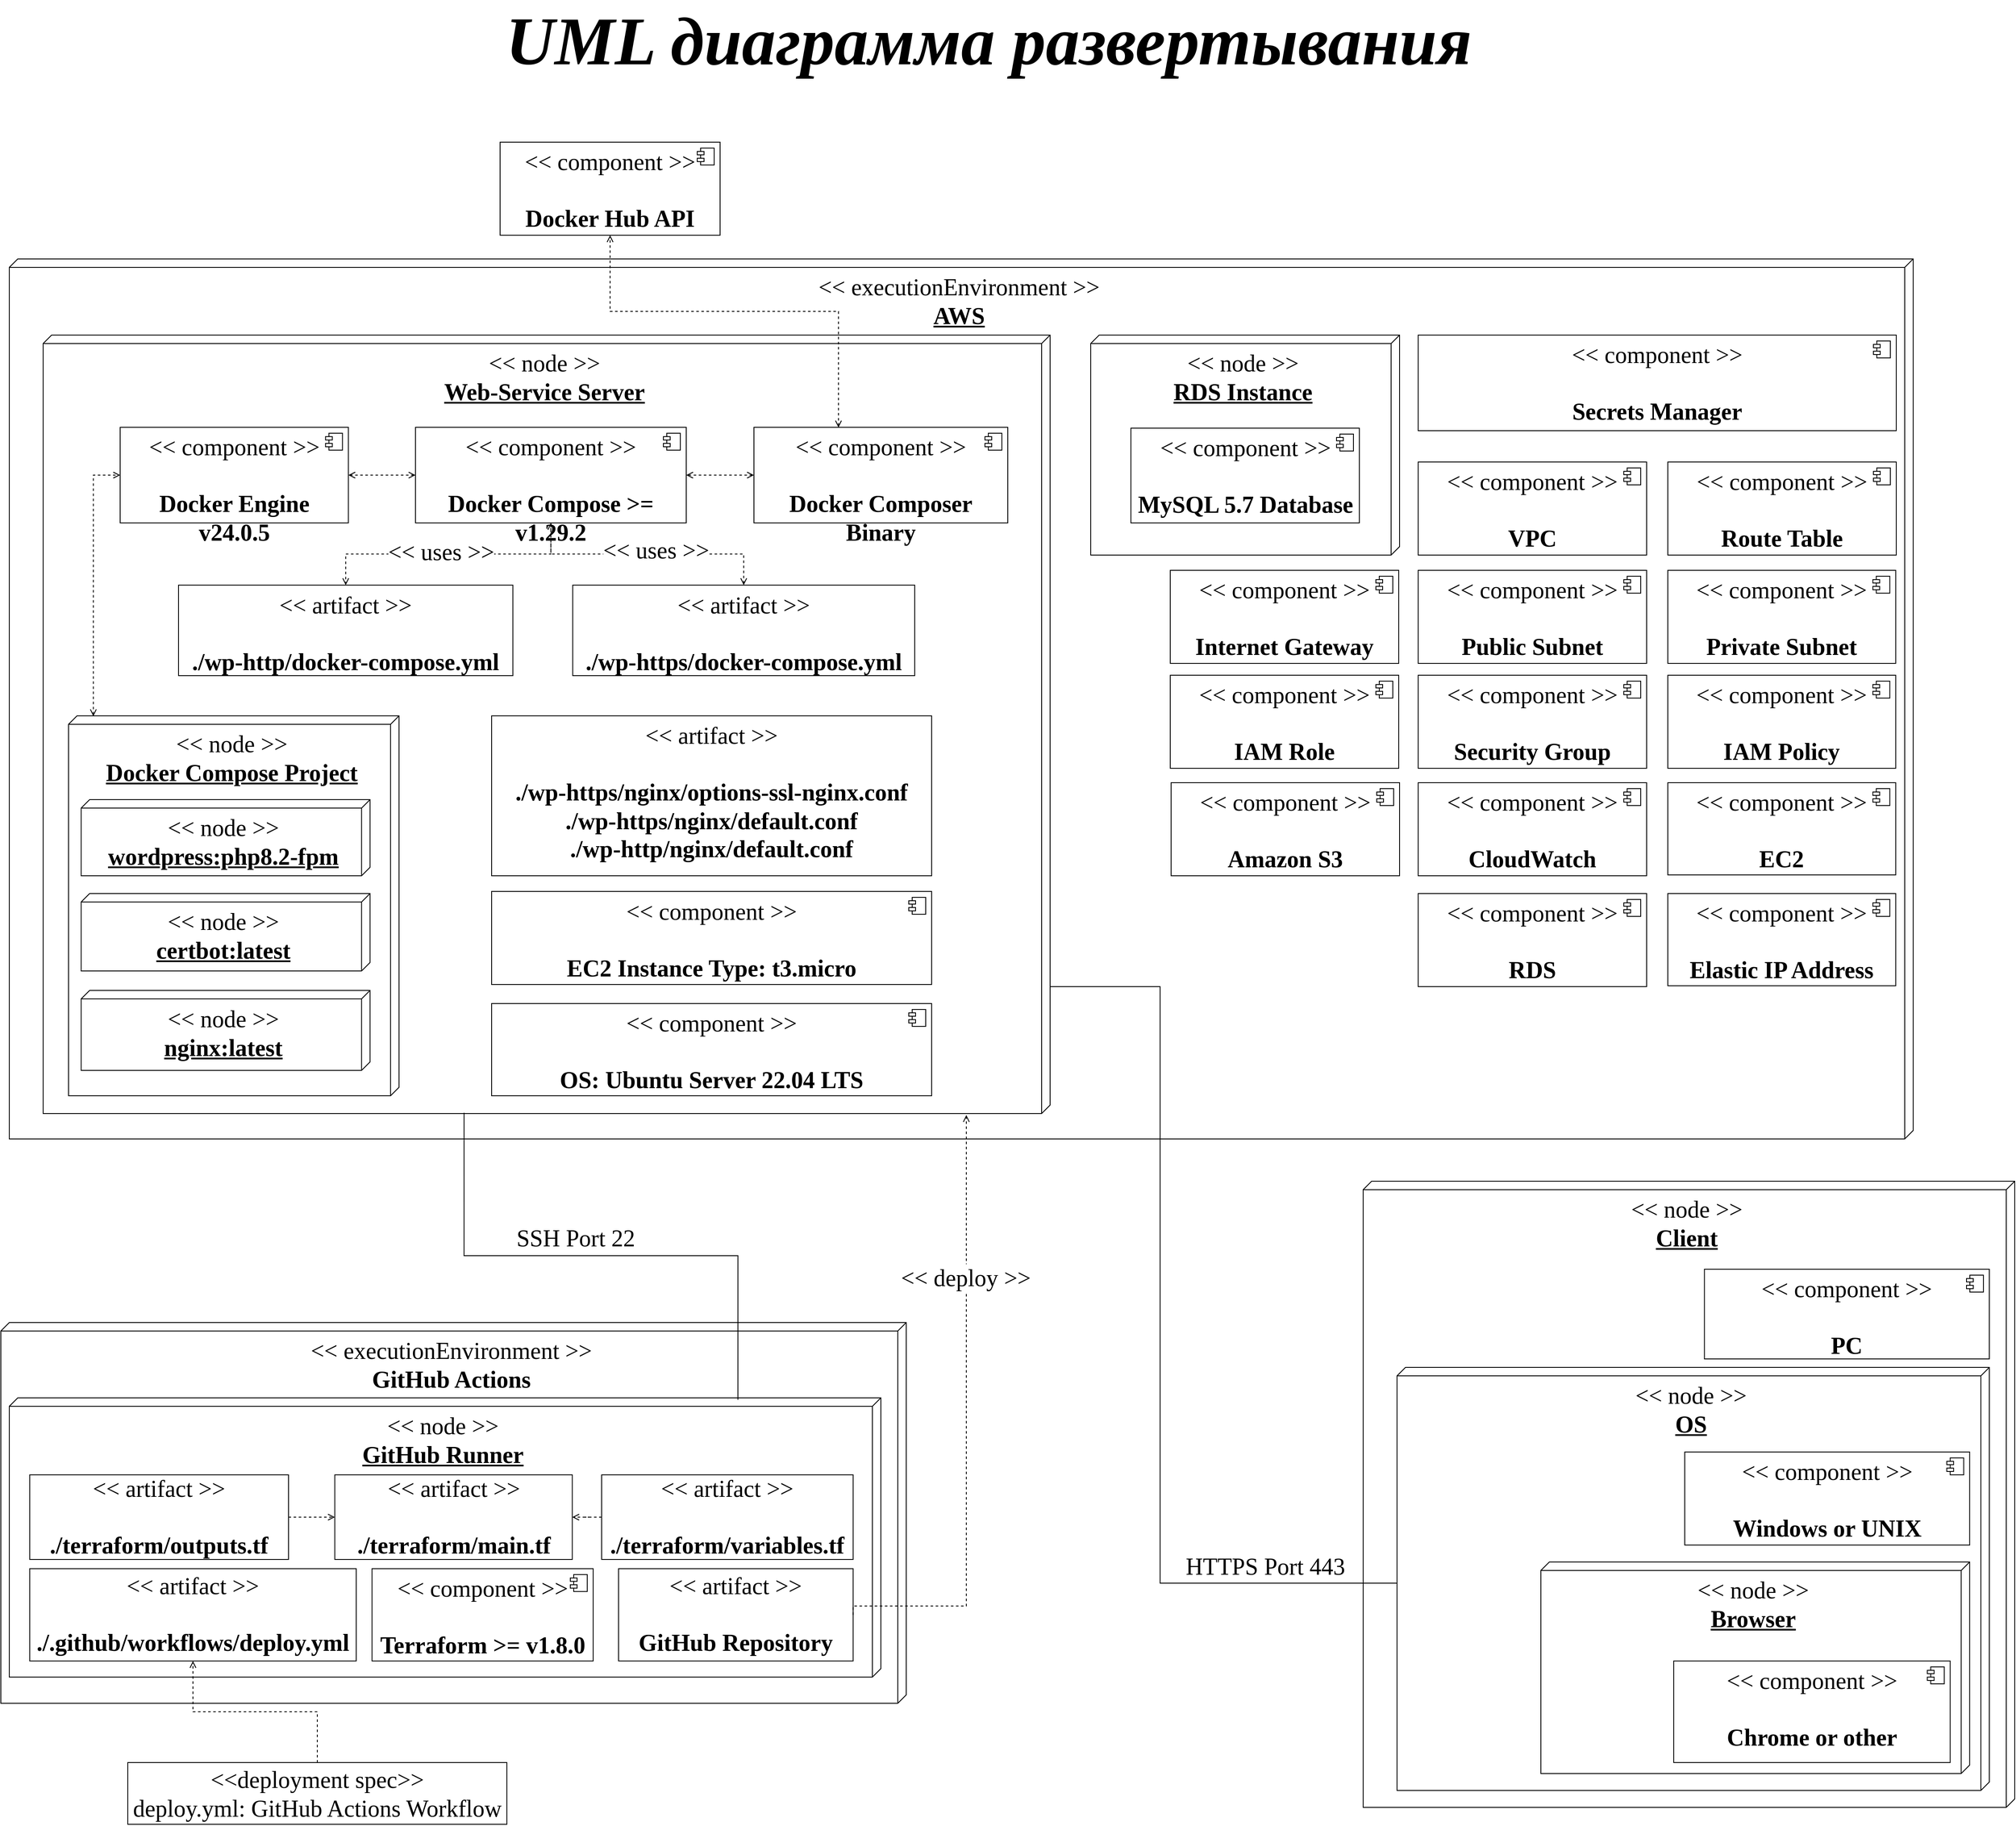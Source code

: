 <mxfile version="24.4.0" type="device">
  <diagram name="Страница — 1" id="VIXsuSBS1pq1h5ZDgpOF">
    <mxGraphModel dx="2954" dy="1204" grid="1" gridSize="10" guides="1" tooltips="1" connect="1" arrows="1" fold="1" page="1" pageScale="1" pageWidth="3300" pageHeight="2339" math="0" shadow="0">
      <root>
        <mxCell id="0" />
        <mxCell id="1" parent="0" />
        <mxCell id="cu2WuebdA3qUPu9hs7ft-30" value="&amp;lt;&amp;lt; executionEnvironment &amp;gt;&amp;gt;&lt;div style=&quot;font-size: 28px;&quot;&gt;&lt;b style=&quot;font-size: 28px;&quot;&gt;GitHub Actions&lt;/b&gt;&lt;/div&gt;" style="verticalAlign=top;align=center;shape=cube;size=10;direction=south;fontStyle=0;html=1;boundedLbl=1;spacingLeft=5;whiteSpace=wrap;fontFamily=GOST type B;fontSize=28;" parent="1" vertex="1">
          <mxGeometry x="483" y="1645" width="1070" height="450" as="geometry" />
        </mxCell>
        <mxCell id="cu2WuebdA3qUPu9hs7ft-31" value="&amp;lt;&amp;lt; node &amp;gt;&amp;gt;&lt;div style=&quot;font-size: 28px;&quot;&gt;&lt;b style=&quot;font-size: 28px;&quot;&gt;&lt;u style=&quot;font-size: 28px;&quot;&gt;GitHub Runner&lt;/u&gt;&lt;/b&gt;&lt;/div&gt;" style="verticalAlign=top;align=center;shape=cube;size=10;direction=south;html=1;boundedLbl=1;spacingLeft=5;whiteSpace=wrap;fontFamily=GOST type B;fontSize=28;" parent="cu2WuebdA3qUPu9hs7ft-30" vertex="1">
          <mxGeometry width="1030" height="330" relative="1" as="geometry">
            <mxPoint x="10" y="89" as="offset" />
          </mxGeometry>
        </mxCell>
        <mxCell id="cu2WuebdA3qUPu9hs7ft-32" value="&amp;lt;&amp;lt; artifact &amp;gt;&amp;gt;&lt;br style=&quot;font-size: 28px;&quot;&gt;&lt;br style=&quot;font-size: 28px;&quot;&gt;&lt;b style=&quot;font-size: 28px;&quot;&gt;./terraform/main.tf&lt;/b&gt;" style="html=1;align=center;verticalAlign=middle;dashed=0;whiteSpace=wrap;fontFamily=GOST type B;fontSize=28;" parent="cu2WuebdA3qUPu9hs7ft-30" vertex="1">
          <mxGeometry x="394.69" y="180" width="280.62" height="100" as="geometry" />
        </mxCell>
        <mxCell id="cu2WuebdA3qUPu9hs7ft-35" value="&amp;lt;&amp;lt; artifact &amp;gt;&amp;gt;&lt;br style=&quot;font-size: 28px;&quot;&gt;&lt;br style=&quot;font-size: 28px;&quot;&gt;&lt;b style=&quot;font-size: 28px;&quot;&gt;./terraform/outputs.tf&lt;/b&gt;" style="html=1;align=center;verticalAlign=middle;dashed=0;whiteSpace=wrap;fontFamily=GOST type B;fontSize=28;" parent="cu2WuebdA3qUPu9hs7ft-30" vertex="1">
          <mxGeometry x="34.15" y="180" width="305.85" height="100" as="geometry" />
        </mxCell>
        <mxCell id="cu2WuebdA3qUPu9hs7ft-36" value="&amp;lt;&amp;lt; artifact &amp;gt;&amp;gt;&lt;br style=&quot;font-size: 28px;&quot;&gt;&lt;br style=&quot;font-size: 28px;&quot;&gt;&lt;b style=&quot;font-size: 28px;&quot;&gt;./terraform/variables.tf&lt;/b&gt;" style="html=1;align=center;verticalAlign=middle;dashed=0;whiteSpace=wrap;fontFamily=GOST type B;fontSize=28;" parent="cu2WuebdA3qUPu9hs7ft-30" vertex="1">
          <mxGeometry x="710" y="180" width="297.23" height="100" as="geometry" />
        </mxCell>
        <mxCell id="cu2WuebdA3qUPu9hs7ft-37" value="&amp;lt;&amp;lt; artifact &amp;gt;&amp;gt;&lt;br style=&quot;font-size: 28px;&quot;&gt;&lt;br style=&quot;font-size: 28px;&quot;&gt;&lt;b style=&quot;font-size: 28px;&quot;&gt;./.github/workflows/deploy.yml&lt;/b&gt;" style="html=1;align=center;verticalAlign=middle;dashed=0;whiteSpace=wrap;fontFamily=GOST type B;fontSize=28;" parent="cu2WuebdA3qUPu9hs7ft-30" vertex="1">
          <mxGeometry x="34.15" y="290.9" width="385.85" height="109.1" as="geometry" />
        </mxCell>
        <mxCell id="cu2WuebdA3qUPu9hs7ft-38" style="edgeStyle=orthogonalEdgeStyle;rounded=0;orthogonalLoop=1;jettySize=auto;html=1;exitX=0;exitY=0.5;exitDx=0;exitDy=0;endArrow=open;endFill=0;dashed=1;fontFamily=GOST type B;fontSize=28;" parent="cu2WuebdA3qUPu9hs7ft-30" source="cu2WuebdA3qUPu9hs7ft-36" target="cu2WuebdA3qUPu9hs7ft-32" edge="1">
          <mxGeometry relative="1" as="geometry">
            <mxPoint x="497.907" y="461.286" as="sourcePoint" />
            <mxPoint x="497.907" y="323.247" as="targetPoint" />
          </mxGeometry>
        </mxCell>
        <mxCell id="cu2WuebdA3qUPu9hs7ft-39" style="edgeStyle=orthogonalEdgeStyle;rounded=0;orthogonalLoop=1;jettySize=auto;html=1;exitX=1;exitY=0.5;exitDx=0;exitDy=0;endArrow=open;endFill=0;dashed=1;entryX=0;entryY=0.5;entryDx=0;entryDy=0;fontFamily=GOST type B;fontSize=28;" parent="cu2WuebdA3qUPu9hs7ft-30" source="cu2WuebdA3qUPu9hs7ft-35" target="cu2WuebdA3qUPu9hs7ft-32" edge="1">
          <mxGeometry relative="1" as="geometry">
            <mxPoint x="726.173" y="214.349" as="sourcePoint" />
            <mxPoint x="676.24" y="214.349" as="targetPoint" />
          </mxGeometry>
        </mxCell>
        <mxCell id="cu2WuebdA3qUPu9hs7ft-50" value="&amp;lt;&amp;lt; artifact &amp;gt;&amp;gt;&lt;br style=&quot;font-size: 28px;&quot;&gt;&lt;br style=&quot;font-size: 28px;&quot;&gt;&lt;b style=&quot;font-size: 28px;&quot;&gt;GitHub Repository&lt;/b&gt;" style="html=1;align=center;verticalAlign=middle;dashed=0;whiteSpace=wrap;fontFamily=GOST type B;fontSize=28;" parent="cu2WuebdA3qUPu9hs7ft-30" vertex="1">
          <mxGeometry x="730" y="290.9" width="277.22" height="109.1" as="geometry" />
        </mxCell>
        <mxCell id="cu2WuebdA3qUPu9hs7ft-108" value="&amp;lt;&amp;lt; component &amp;gt;&amp;gt;&lt;div&gt;&lt;br&gt;&lt;div style=&quot;font-size: 28px;&quot;&gt;&lt;b style=&quot;font-size: 28px;&quot;&gt;Terraform &amp;gt;= v1.8.0&lt;/b&gt;&lt;/div&gt;&lt;/div&gt;" style="html=1;dropTarget=0;whiteSpace=wrap;fontFamily=GOST type B;fontSize=28;verticalAlign=top;" parent="cu2WuebdA3qUPu9hs7ft-30" vertex="1">
          <mxGeometry x="438.68" y="290.9" width="261.32" height="109.1" as="geometry" />
        </mxCell>
        <mxCell id="cu2WuebdA3qUPu9hs7ft-109" value="" style="shape=module;jettyWidth=8;jettyHeight=4;fontFamily=GOST type B;fontSize=28;verticalAlign=top;" parent="cu2WuebdA3qUPu9hs7ft-108" vertex="1">
          <mxGeometry x="1" width="20" height="20" relative="1" as="geometry">
            <mxPoint x="-27" y="7" as="offset" />
          </mxGeometry>
        </mxCell>
        <mxCell id="cu2WuebdA3qUPu9hs7ft-34" value="&amp;lt;&amp;lt;deployment spec&amp;gt;&amp;gt;&lt;br style=&quot;font-size: 28px;&quot;&gt;deploy.yml: GitHub Actions Workflow" style="html=1;align=center;verticalAlign=middle;dashed=0;whiteSpace=wrap;fontFamily=GOST type B;fontSize=28;" parent="1" vertex="1">
          <mxGeometry x="633" y="2165" width="448" height="73" as="geometry" />
        </mxCell>
        <mxCell id="cu2WuebdA3qUPu9hs7ft-33" style="edgeStyle=orthogonalEdgeStyle;rounded=0;orthogonalLoop=1;jettySize=auto;html=1;exitX=0.5;exitY=0;exitDx=0;exitDy=0;endArrow=open;endFill=0;dashed=1;fontSize=28;fontFamily=GOST type B;" parent="1" source="cu2WuebdA3qUPu9hs7ft-34" target="cu2WuebdA3qUPu9hs7ft-37" edge="1">
          <mxGeometry relative="1" as="geometry" />
        </mxCell>
        <mxCell id="cu2WuebdA3qUPu9hs7ft-111" value="&lt;font style=&quot;font-size: 28px;&quot;&gt;SSH Port 22&lt;/font&gt;" style="edgeLabel;html=1;align=center;verticalAlign=middle;resizable=0;points=[];fontSize=28;fontFamily=GOST type B;" parent="1" vertex="1" connectable="0">
          <mxGeometry x="1158.851" y="1540.0" as="geometry">
            <mxPoint x="3" y="5" as="offset" />
          </mxGeometry>
        </mxCell>
        <mxCell id="cu2WuebdA3qUPu9hs7ft-135" value="&amp;lt;&amp;lt; node &amp;gt;&amp;gt;&lt;div style=&quot;font-size: 28px;&quot;&gt;&lt;b style=&quot;font-size: 28px;&quot;&gt;&lt;u style=&quot;font-size: 28px;&quot;&gt;Client&lt;/u&gt;&lt;/b&gt;&lt;/div&gt;" style="verticalAlign=top;align=center;shape=cube;size=10;direction=south;html=1;boundedLbl=1;spacingLeft=5;whiteSpace=wrap;fontFamily=GOST type B;fontSize=28;" parent="1" vertex="1">
          <mxGeometry x="2093" y="1478" width="770" height="740" as="geometry" />
        </mxCell>
        <mxCell id="cu2WuebdA3qUPu9hs7ft-136" value="&amp;lt;&amp;lt; component &amp;gt;&amp;gt;&lt;div style=&quot;font-size: 28px;&quot;&gt;&lt;b style=&quot;font-size: 28px;&quot;&gt;&lt;br&gt;PC&lt;/b&gt;&lt;/div&gt;" style="html=1;dropTarget=0;whiteSpace=wrap;fontFamily=GOST type B;fontSize=28;verticalAlign=top;" parent="1" vertex="1">
          <mxGeometry x="2496.28" y="1582" width="336.72" height="106" as="geometry" />
        </mxCell>
        <mxCell id="cu2WuebdA3qUPu9hs7ft-137" value="" style="shape=module;jettyWidth=8;jettyHeight=4;fontFamily=GOST type B;fontSize=28;verticalAlign=top;" parent="cu2WuebdA3qUPu9hs7ft-136" vertex="1">
          <mxGeometry x="1" width="20" height="20" relative="1" as="geometry">
            <mxPoint x="-27" y="7" as="offset" />
          </mxGeometry>
        </mxCell>
        <mxCell id="cu2WuebdA3qUPu9hs7ft-138" value="&amp;lt;&amp;lt; node &amp;gt;&amp;gt;&lt;div style=&quot;font-size: 28px;&quot;&gt;&lt;b style=&quot;font-size: 28px;&quot;&gt;&lt;u style=&quot;font-size: 28px;&quot;&gt;OS&lt;/u&gt;&lt;/b&gt;&lt;/div&gt;" style="verticalAlign=top;align=center;shape=cube;size=10;direction=south;html=1;boundedLbl=1;spacingLeft=5;whiteSpace=wrap;fontFamily=GOST type B;fontSize=28;" parent="1" vertex="1">
          <mxGeometry x="2133" y="1698" width="700" height="500" as="geometry" />
        </mxCell>
        <mxCell id="cu2WuebdA3qUPu9hs7ft-139" value="&amp;lt;&amp;lt; component &amp;gt;&amp;gt;&lt;div&gt;&lt;br&gt;&lt;div style=&quot;font-size: 28px;&quot;&gt;&lt;b style=&quot;font-size: 28px;&quot;&gt;Windows or UNIX&lt;/b&gt;&lt;/div&gt;&lt;/div&gt;" style="html=1;dropTarget=0;whiteSpace=wrap;fontFamily=GOST type B;fontSize=28;verticalAlign=top;" parent="1" vertex="1">
          <mxGeometry x="2473" y="1798" width="336.72" height="110" as="geometry" />
        </mxCell>
        <mxCell id="cu2WuebdA3qUPu9hs7ft-140" value="" style="shape=module;jettyWidth=8;jettyHeight=4;fontFamily=GOST type B;fontSize=28;verticalAlign=top;" parent="cu2WuebdA3qUPu9hs7ft-139" vertex="1">
          <mxGeometry x="1" width="20" height="20" relative="1" as="geometry">
            <mxPoint x="-27" y="7" as="offset" />
          </mxGeometry>
        </mxCell>
        <mxCell id="cu2WuebdA3qUPu9hs7ft-141" value="&amp;lt;&amp;lt; node &amp;gt;&amp;gt;&lt;div style=&quot;font-size: 28px;&quot;&gt;&lt;b style=&quot;font-size: 28px;&quot;&gt;&lt;u style=&quot;font-size: 28px;&quot;&gt;Browser&lt;/u&gt;&lt;/b&gt;&lt;/div&gt;" style="verticalAlign=top;align=center;shape=cube;size=10;direction=south;html=1;boundedLbl=1;spacingLeft=5;whiteSpace=wrap;fontFamily=GOST type B;fontSize=28;" parent="1" vertex="1">
          <mxGeometry x="2303" y="1928" width="506.72" height="250" as="geometry" />
        </mxCell>
        <mxCell id="cu2WuebdA3qUPu9hs7ft-142" value="&amp;lt;&amp;lt; component &amp;gt;&amp;gt;&lt;div style=&quot;font-size: 28px;&quot;&gt;&lt;br&gt;&lt;/div&gt;&lt;div style=&quot;font-size: 28px;&quot;&gt;&lt;b&gt;Chrome or other&lt;/b&gt;&lt;/div&gt;" style="html=1;dropTarget=0;whiteSpace=wrap;fontFamily=GOST type B;fontSize=28;verticalAlign=top;" parent="1" vertex="1">
          <mxGeometry x="2460" y="2045" width="326.72" height="120" as="geometry" />
        </mxCell>
        <mxCell id="cu2WuebdA3qUPu9hs7ft-143" value="" style="shape=module;jettyWidth=8;jettyHeight=4;fontFamily=GOST type B;fontSize=28;verticalAlign=top;" parent="cu2WuebdA3qUPu9hs7ft-142" vertex="1">
          <mxGeometry x="1" width="20" height="20" relative="1" as="geometry">
            <mxPoint x="-27" y="7" as="offset" />
          </mxGeometry>
        </mxCell>
        <mxCell id="cu2WuebdA3qUPu9hs7ft-145" value="&lt;font style=&quot;font-size: 28px;&quot;&gt;HTTPS Port 443&lt;/font&gt;" style="edgeLabel;html=1;align=center;verticalAlign=middle;resizable=0;points=[];fontSize=28;fontFamily=GOST type B;" parent="1" vertex="1" connectable="0">
          <mxGeometry x="1993.001" y="1937.0" as="geometry">
            <mxPoint x="-16" y="-4" as="offset" />
          </mxGeometry>
        </mxCell>
        <mxCell id="cu2WuebdA3qUPu9hs7ft-184" value="&lt;font style=&quot;font-size: 80px;&quot;&gt;&lt;i style=&quot;font-size: 80px;&quot;&gt;&lt;b style=&quot;font-size: 80px;&quot;&gt;UML диаграмма развертывания&lt;/b&gt;&lt;/i&gt;&lt;/font&gt;" style="edgeLabel;html=1;align=center;verticalAlign=middle;resizable=0;points=[];fontSize=80;fontFamily=GOST type B;" parent="1" vertex="1" connectable="0">
          <mxGeometry x="1650.001" y="130.0" as="geometry" />
        </mxCell>
        <mxCell id="bVE5dfZladMgN1b7Eggr-86" value="&amp;lt;&amp;lt; executionEnvironment &amp;gt;&amp;gt;&lt;div style=&quot;font-size: 28px;&quot;&gt;&lt;b style=&quot;font-size: 28px;&quot;&gt;&lt;u style=&quot;font-size: 28px;&quot;&gt;AWS&lt;/u&gt;&lt;/b&gt;&lt;/div&gt;" style="verticalAlign=top;align=center;shape=cube;size=10;direction=south;html=1;boundedLbl=1;spacingLeft=5;whiteSpace=wrap;fontFamily=GOST type B;fontSize=28;" parent="1" vertex="1">
          <mxGeometry x="493" y="388" width="2250" height="1040" as="geometry" />
        </mxCell>
        <mxCell id="bVE5dfZladMgN1b7Eggr-87" value="&amp;lt;&amp;lt; node &amp;gt;&amp;gt;&lt;div style=&quot;font-size: 28px;&quot;&gt;&lt;b style=&quot;font-size: 28px;&quot;&gt;&lt;u style=&quot;font-size: 28px;&quot;&gt;Web-Service Server&lt;/u&gt;&lt;/b&gt;&lt;/div&gt;" style="verticalAlign=top;align=center;shape=cube;size=10;direction=south;html=1;boundedLbl=1;spacingLeft=5;whiteSpace=wrap;fontFamily=GOST type B;fontSize=28;" parent="1" vertex="1">
          <mxGeometry x="533" y="478" width="1190" height="920" as="geometry" />
        </mxCell>
        <mxCell id="bVE5dfZladMgN1b7Eggr-88" value="&amp;lt;&amp;lt; component &amp;gt;&amp;gt;&lt;div&gt;&lt;br&gt;&lt;div style=&quot;&quot;&gt;&lt;b style=&quot;font-size: 28px;&quot;&gt;Docker Engine v&lt;/b&gt;&lt;span style=&quot;background-color: initial;&quot;&gt;&lt;b&gt;24.0.5&lt;/b&gt;&lt;/span&gt;&lt;/div&gt;&lt;/div&gt;" style="html=1;dropTarget=0;whiteSpace=wrap;fontFamily=GOST type B;fontSize=28;verticalAlign=top;" parent="1" vertex="1">
          <mxGeometry x="624" y="587" width="269.72" height="113" as="geometry" />
        </mxCell>
        <mxCell id="bVE5dfZladMgN1b7Eggr-89" value="" style="shape=module;jettyWidth=8;jettyHeight=4;fontFamily=GOST type B;fontSize=28;verticalAlign=top;" parent="bVE5dfZladMgN1b7Eggr-88" vertex="1">
          <mxGeometry x="1" width="20" height="20" relative="1" as="geometry">
            <mxPoint x="-27" y="7" as="offset" />
          </mxGeometry>
        </mxCell>
        <mxCell id="bVE5dfZladMgN1b7Eggr-90" value="&amp;lt;&amp;lt; component &amp;gt;&amp;gt;&lt;div&gt;&lt;br&gt;&lt;div style=&quot;&quot;&gt;&lt;b style=&quot;font-size: 28px;&quot;&gt;Docker Compose &amp;gt;= v&lt;/b&gt;&lt;span style=&quot;background-color: initial;&quot;&gt;&lt;b&gt;1.29.2&lt;/b&gt;&lt;/span&gt;&lt;/div&gt;&lt;/div&gt;" style="html=1;dropTarget=0;whiteSpace=wrap;fontFamily=GOST type B;fontSize=28;verticalAlign=top;" parent="1" vertex="1">
          <mxGeometry x="973" y="587" width="320" height="113" as="geometry" />
        </mxCell>
        <mxCell id="bVE5dfZladMgN1b7Eggr-91" value="" style="shape=module;jettyWidth=8;jettyHeight=4;fontFamily=GOST type B;fontSize=28;verticalAlign=top;" parent="bVE5dfZladMgN1b7Eggr-90" vertex="1">
          <mxGeometry x="1" width="20" height="20" relative="1" as="geometry">
            <mxPoint x="-27" y="7" as="offset" />
          </mxGeometry>
        </mxCell>
        <mxCell id="bVE5dfZladMgN1b7Eggr-92" value="&amp;lt;&amp;lt; component &amp;gt;&amp;gt;&lt;div&gt;&lt;br&gt;&lt;div style=&quot;font-size: 28px;&quot;&gt;&lt;b style=&quot;font-size: 28px;&quot;&gt;Docker Composer Binary&lt;/b&gt;&lt;/div&gt;&lt;/div&gt;" style="html=1;dropTarget=0;whiteSpace=wrap;fontFamily=GOST type B;fontSize=28;verticalAlign=top;" parent="1" vertex="1">
          <mxGeometry x="1373" y="587" width="300" height="113" as="geometry" />
        </mxCell>
        <mxCell id="bVE5dfZladMgN1b7Eggr-93" value="" style="shape=module;jettyWidth=8;jettyHeight=4;fontFamily=GOST type B;fontSize=28;verticalAlign=top;" parent="bVE5dfZladMgN1b7Eggr-92" vertex="1">
          <mxGeometry x="1" width="20" height="20" relative="1" as="geometry">
            <mxPoint x="-27" y="7" as="offset" />
          </mxGeometry>
        </mxCell>
        <mxCell id="bVE5dfZladMgN1b7Eggr-94" value="&amp;lt;&amp;lt; artifact &amp;gt;&amp;gt;&lt;br style=&quot;font-size: 28px;&quot;&gt;&lt;br style=&quot;font-size: 28px;&quot;&gt;&lt;b style=&quot;font-size: 28px;&quot;&gt;./wp-https/docker-compose.yml&lt;/b&gt;" style="html=1;align=center;verticalAlign=top;dashed=0;whiteSpace=wrap;fontFamily=GOST type B;fontSize=28;" parent="1" vertex="1">
          <mxGeometry x="1158.85" y="773.5" width="404.15" height="107" as="geometry" />
        </mxCell>
        <mxCell id="bVE5dfZladMgN1b7Eggr-95" value="&amp;lt;&amp;lt; artifact &amp;gt;&amp;gt;&lt;br style=&quot;font-size: 28px;&quot;&gt;&lt;br style=&quot;font-size: 28px;&quot;&gt;&lt;b style=&quot;font-size: 28px;&quot;&gt;./wp-http/docker-compose.yml&lt;/b&gt;" style="html=1;align=center;verticalAlign=top;dashed=0;whiteSpace=wrap;fontFamily=GOST type B;fontSize=28;" parent="1" vertex="1">
          <mxGeometry x="693" y="773.5" width="395.13" height="107" as="geometry" />
        </mxCell>
        <mxCell id="bVE5dfZladMgN1b7Eggr-96" style="edgeStyle=orthogonalEdgeStyle;rounded=0;orthogonalLoop=1;jettySize=auto;html=1;exitX=0.5;exitY=1;exitDx=0;exitDy=0;endArrow=open;endFill=0;dashed=1;entryX=0.5;entryY=0;entryDx=0;entryDy=0;fontSize=28;fontFamily=GOST type B;" parent="1" source="bVE5dfZladMgN1b7Eggr-90" target="bVE5dfZladMgN1b7Eggr-95" edge="1">
          <mxGeometry relative="1" as="geometry">
            <mxPoint x="369.233" y="1439" as="sourcePoint" />
            <mxPoint x="705.833" y="819" as="targetPoint" />
          </mxGeometry>
        </mxCell>
        <mxCell id="bVE5dfZladMgN1b7Eggr-97" style="edgeStyle=orthogonalEdgeStyle;rounded=0;orthogonalLoop=1;jettySize=auto;html=1;exitX=0.5;exitY=1;exitDx=0;exitDy=0;endArrow=open;endFill=0;dashed=1;entryX=0.5;entryY=0;entryDx=0;entryDy=0;fontSize=28;fontFamily=GOST type B;startArrow=open;startFill=0;" parent="1" source="bVE5dfZladMgN1b7Eggr-90" target="bVE5dfZladMgN1b7Eggr-94" edge="1">
          <mxGeometry relative="1" as="geometry">
            <mxPoint x="1036.573" y="729" as="sourcePoint" />
            <mxPoint x="935.659" y="809" as="targetPoint" />
          </mxGeometry>
        </mxCell>
        <mxCell id="bVE5dfZladMgN1b7Eggr-98" value="&lt;font style=&quot;font-size: 28px;&quot;&gt;&amp;lt;&amp;lt; uses &amp;gt;&amp;gt;&lt;/font&gt;" style="edgeLabel;html=1;align=center;verticalAlign=middle;resizable=0;points=[];fontSize=28;fontFamily=GOST type B;" parent="bVE5dfZladMgN1b7Eggr-97" vertex="1" connectable="0">
          <mxGeometry x="-0.294" relative="1" as="geometry">
            <mxPoint x="-200" y="-3" as="offset" />
          </mxGeometry>
        </mxCell>
        <mxCell id="bVE5dfZladMgN1b7Eggr-99" style="edgeStyle=orthogonalEdgeStyle;rounded=0;orthogonalLoop=1;jettySize=auto;html=1;endArrow=open;endFill=0;dashed=1;fontSize=28;fontFamily=GOST type B;startArrow=open;startFill=0;" parent="1" source="bVE5dfZladMgN1b7Eggr-90" target="bVE5dfZladMgN1b7Eggr-88" edge="1">
          <mxGeometry relative="1" as="geometry">
            <mxPoint x="1036.573" y="729" as="sourcePoint" />
            <mxPoint x="935.659" y="809" as="targetPoint" />
          </mxGeometry>
        </mxCell>
        <mxCell id="bVE5dfZladMgN1b7Eggr-100" style="edgeStyle=orthogonalEdgeStyle;rounded=0;orthogonalLoop=1;jettySize=auto;html=1;endArrow=open;endFill=0;dashed=1;exitX=0;exitY=0.5;exitDx=0;exitDy=0;fontSize=28;fontFamily=GOST type B;startArrow=open;startFill=0;" parent="1" source="bVE5dfZladMgN1b7Eggr-92" target="bVE5dfZladMgN1b7Eggr-90" edge="1">
          <mxGeometry relative="1" as="geometry">
            <mxPoint x="1212.361" y="639" as="sourcePoint" />
            <mxPoint x="1212.361" y="407" as="targetPoint" />
          </mxGeometry>
        </mxCell>
        <mxCell id="bVE5dfZladMgN1b7Eggr-101" value="&amp;lt;&amp;lt; node&amp;nbsp;&amp;gt;&amp;gt;&lt;div style=&quot;font-size: 28px;&quot;&gt;&lt;b style=&quot;font-size: 28px;&quot;&gt;&lt;u style=&quot;font-size: 28px;&quot;&gt;Docker Compose Project&lt;/u&gt;&lt;/b&gt;&lt;/div&gt;" style="verticalAlign=top;align=center;shape=cube;size=10;direction=south;html=1;boundedLbl=1;spacingLeft=5;whiteSpace=wrap;fontFamily=GOST type B;fontSize=28;" parent="1" vertex="1">
          <mxGeometry x="563" y="928" width="390.58" height="449" as="geometry" />
        </mxCell>
        <mxCell id="bVE5dfZladMgN1b7Eggr-102" value="&amp;lt;&amp;lt; node &amp;gt;&amp;gt;&lt;div style=&quot;font-size: 28px;&quot;&gt;&lt;b style=&quot;font-size: 28px;&quot;&gt;&lt;u style=&quot;font-size: 28px;&quot;&gt;wordpress:php8.2-fpm&lt;/u&gt;&lt;/b&gt;&lt;/div&gt;" style="verticalAlign=top;align=center;shape=cube;size=10;direction=south;html=1;boundedLbl=1;spacingLeft=5;whiteSpace=wrap;fontFamily=GOST type B;fontSize=28;" parent="1" vertex="1">
          <mxGeometry x="577.9" y="1027" width="341.4" height="90" as="geometry" />
        </mxCell>
        <mxCell id="bVE5dfZladMgN1b7Eggr-103" value="&amp;lt;&amp;lt; node&amp;nbsp;&amp;gt;&amp;gt;&lt;div style=&quot;font-size: 28px;&quot;&gt;&lt;b style=&quot;font-size: 28px;&quot;&gt;&lt;u style=&quot;font-size: 28px;&quot;&gt;certbot:latest&lt;/u&gt;&lt;/b&gt;&lt;/div&gt;" style="verticalAlign=top;align=center;shape=cube;size=10;direction=south;html=1;boundedLbl=1;spacingLeft=5;whiteSpace=wrap;fontFamily=GOST type B;fontSize=28;" parent="1" vertex="1">
          <mxGeometry x="577.9" y="1138" width="341.4" height="91.5" as="geometry" />
        </mxCell>
        <mxCell id="bVE5dfZladMgN1b7Eggr-104" value="&amp;lt;&amp;lt; node&amp;nbsp;&amp;gt;&amp;gt;&lt;div style=&quot;font-size: 28px;&quot;&gt;&lt;b style=&quot;font-size: 28px;&quot;&gt;&lt;u style=&quot;font-size: 28px;&quot;&gt;nginx:latest&lt;/u&gt;&lt;/b&gt;&lt;/div&gt;" style="verticalAlign=top;align=center;shape=cube;size=10;direction=south;html=1;boundedLbl=1;spacingLeft=5;whiteSpace=wrap;fontFamily=GOST type B;fontSize=28;" parent="1" vertex="1">
          <mxGeometry x="577.9" y="1252.5" width="341.4" height="94.5" as="geometry" />
        </mxCell>
        <mxCell id="bVE5dfZladMgN1b7Eggr-105" style="edgeStyle=orthogonalEdgeStyle;rounded=0;orthogonalLoop=1;jettySize=auto;html=1;endArrow=open;endFill=0;dashed=1;exitX=0.001;exitY=0.925;exitDx=0;exitDy=0;exitPerimeter=0;fontSize=28;fontFamily=GOST type B;entryX=0;entryY=0.5;entryDx=0;entryDy=0;startArrow=open;startFill=0;" parent="1" source="bVE5dfZladMgN1b7Eggr-101" target="bVE5dfZladMgN1b7Eggr-88" edge="1">
          <mxGeometry relative="1" as="geometry">
            <mxPoint x="824.978" y="899" as="sourcePoint" />
            <mxPoint x="783" y="678" as="targetPoint" />
            <Array as="points" />
          </mxGeometry>
        </mxCell>
        <mxCell id="bVE5dfZladMgN1b7Eggr-106" value="&amp;lt;&amp;lt; component &amp;gt;&amp;gt;&lt;br style=&quot;font-size: 28px;&quot;&gt;&lt;br style=&quot;font-size: 28px;&quot;&gt;&lt;div style=&quot;font-size: 28px;&quot;&gt;&lt;b style=&quot;font-size: 28px;&quot;&gt;EC2 Instance Type: t3.micro&lt;/b&gt;&lt;/div&gt;" style="html=1;dropTarget=0;whiteSpace=wrap;fontFamily=GOST type B;fontSize=28;verticalAlign=top;" parent="1" vertex="1">
          <mxGeometry x="1063" y="1135.5" width="520" height="110" as="geometry" />
        </mxCell>
        <mxCell id="bVE5dfZladMgN1b7Eggr-107" value="" style="shape=module;jettyWidth=8;jettyHeight=4;fontFamily=GOST type B;fontSize=28;verticalAlign=top;" parent="bVE5dfZladMgN1b7Eggr-106" vertex="1">
          <mxGeometry x="1" width="20" height="20" relative="1" as="geometry">
            <mxPoint x="-27" y="7" as="offset" />
          </mxGeometry>
        </mxCell>
        <mxCell id="bVE5dfZladMgN1b7Eggr-108" value="&amp;lt;&amp;lt; component &amp;gt;&amp;gt;&lt;br style=&quot;font-size: 28px;&quot;&gt;&lt;br style=&quot;font-size: 28px;&quot;&gt;&lt;div style=&quot;font-size: 28px;&quot;&gt;&lt;b style=&quot;font-size: 28px;&quot;&gt;OS: Ubuntu Server 22.04 LTS&lt;/b&gt;&lt;/div&gt;" style="html=1;dropTarget=0;whiteSpace=wrap;fontFamily=GOST type B;fontSize=28;verticalAlign=top;" parent="1" vertex="1">
          <mxGeometry x="1063" y="1268" width="520" height="109" as="geometry" />
        </mxCell>
        <mxCell id="bVE5dfZladMgN1b7Eggr-109" value="" style="shape=module;jettyWidth=8;jettyHeight=4;fontFamily=GOST type B;fontSize=28;verticalAlign=top;" parent="bVE5dfZladMgN1b7Eggr-108" vertex="1">
          <mxGeometry x="1" width="20" height="20" relative="1" as="geometry">
            <mxPoint x="-27" y="7" as="offset" />
          </mxGeometry>
        </mxCell>
        <mxCell id="bVE5dfZladMgN1b7Eggr-110" value="&lt;font style=&quot;font-size: 28px;&quot;&gt;&amp;lt;&amp;lt; uses &amp;gt;&amp;gt;&lt;/font&gt;" style="edgeLabel;html=1;align=center;verticalAlign=middle;resizable=0;points=[];fontSize=28;fontFamily=GOST type B;" parent="1" vertex="1" connectable="0">
          <mxGeometry x="1256.499" y="731.48" as="geometry" />
        </mxCell>
        <mxCell id="bVE5dfZladMgN1b7Eggr-112" value="&amp;lt;&amp;lt; node &amp;gt;&amp;gt;&lt;div style=&quot;font-size: 28px;&quot;&gt;&lt;b style=&quot;font-size: 28px;&quot;&gt;&lt;u style=&quot;font-size: 28px;&quot;&gt;RDS Instance&lt;/u&gt;&lt;/b&gt;&lt;/div&gt;" style="verticalAlign=top;align=center;shape=cube;size=10;direction=south;html=1;boundedLbl=1;spacingLeft=5;whiteSpace=wrap;fontFamily=GOST type B;fontSize=28;" parent="1" vertex="1">
          <mxGeometry x="1771" y="478" width="365" height="260" as="geometry" />
        </mxCell>
        <mxCell id="bVE5dfZladMgN1b7Eggr-113" value="&amp;lt;&amp;lt; component &amp;gt;&amp;gt;&lt;div&gt;&lt;br&gt;&lt;div style=&quot;font-size: 28px;&quot;&gt;&lt;b style=&quot;font-size: 28px;&quot;&gt;Docker Hub API&lt;/b&gt;&lt;/div&gt;&lt;/div&gt;" style="html=1;dropTarget=0;whiteSpace=wrap;fontFamily=GOST type B;fontSize=28;verticalAlign=top;" parent="1" vertex="1">
          <mxGeometry x="1073.0" y="250" width="260" height="110" as="geometry" />
        </mxCell>
        <mxCell id="bVE5dfZladMgN1b7Eggr-114" value="" style="shape=module;jettyWidth=8;jettyHeight=4;fontFamily=GOST type B;fontSize=28;verticalAlign=top;" parent="bVE5dfZladMgN1b7Eggr-113" vertex="1">
          <mxGeometry x="1" width="20" height="20" relative="1" as="geometry">
            <mxPoint x="-27" y="7" as="offset" />
          </mxGeometry>
        </mxCell>
        <mxCell id="bVE5dfZladMgN1b7Eggr-115" style="edgeStyle=orthogonalEdgeStyle;rounded=0;orthogonalLoop=1;jettySize=auto;html=1;endArrow=open;endFill=0;dashed=1;entryX=0.5;entryY=1;entryDx=0;entryDy=0;fontSize=28;fontFamily=GOST type B;exitX=0.333;exitY=0.002;exitDx=0;exitDy=0;exitPerimeter=0;startArrow=open;startFill=0;" parent="1" source="bVE5dfZladMgN1b7Eggr-92" target="bVE5dfZladMgN1b7Eggr-113" edge="1">
          <mxGeometry relative="1" as="geometry">
            <mxPoint x="1473" y="590" as="sourcePoint" />
            <mxPoint x="1184.658" y="696" as="targetPoint" />
            <Array as="points">
              <mxPoint x="1473" y="450" />
              <mxPoint x="1203" y="450" />
            </Array>
          </mxGeometry>
        </mxCell>
        <mxCell id="bVE5dfZladMgN1b7Eggr-116" value="&amp;lt;&amp;lt; component &amp;gt;&amp;gt;&lt;div&gt;&lt;br&gt;&lt;div style=&quot;font-size: 28px;&quot;&gt;&lt;b style=&quot;font-size: 28px;&quot;&gt;MySQL 5.7 Database&lt;/b&gt;&lt;/div&gt;&lt;/div&gt;" style="html=1;dropTarget=0;whiteSpace=wrap;fontFamily=GOST type B;fontSize=28;verticalAlign=top;" parent="1" vertex="1">
          <mxGeometry x="1818.5" y="588" width="270" height="112" as="geometry" />
        </mxCell>
        <mxCell id="bVE5dfZladMgN1b7Eggr-117" value="" style="shape=module;jettyWidth=8;jettyHeight=4;fontFamily=GOST type B;fontSize=28;verticalAlign=top;" parent="bVE5dfZladMgN1b7Eggr-116" vertex="1">
          <mxGeometry x="1" width="20" height="20" relative="1" as="geometry">
            <mxPoint x="-27" y="7" as="offset" />
          </mxGeometry>
        </mxCell>
        <mxCell id="bVE5dfZladMgN1b7Eggr-118" value="&amp;lt;&amp;lt; component &amp;gt;&amp;gt;&lt;div style=&quot;font-size: 28px;&quot;&gt;&lt;b style=&quot;font-size: 28px;&quot;&gt;&lt;br style=&quot;font-size: 28px;&quot;&gt;&lt;/b&gt;&lt;/div&gt;&lt;div style=&quot;font-size: 28px;&quot;&gt;&lt;b style=&quot;font-size: 28px;&quot;&gt;Route Table&lt;/b&gt;&lt;/div&gt;" style="html=1;dropTarget=0;whiteSpace=wrap;fontFamily=GOST type B;fontSize=28;verticalAlign=top;" parent="1" vertex="1">
          <mxGeometry x="2453" y="628" width="270" height="110" as="geometry" />
        </mxCell>
        <mxCell id="bVE5dfZladMgN1b7Eggr-119" value="" style="shape=module;jettyWidth=8;jettyHeight=4;fontFamily=GOST type B;fontSize=28;verticalAlign=top;" parent="bVE5dfZladMgN1b7Eggr-118" vertex="1">
          <mxGeometry x="1" width="20" height="20" relative="1" as="geometry">
            <mxPoint x="-27" y="7" as="offset" />
          </mxGeometry>
        </mxCell>
        <mxCell id="bVE5dfZladMgN1b7Eggr-130" value="&amp;lt;&amp;lt; component &amp;gt;&amp;gt;&lt;div style=&quot;font-size: 28px;&quot;&gt;&lt;b style=&quot;font-size: 28px;&quot;&gt;&lt;br style=&quot;font-size: 28px;&quot;&gt;&lt;/b&gt;&lt;/div&gt;&lt;div style=&quot;font-size: 28px;&quot;&gt;&lt;b style=&quot;font-size: 28px;&quot;&gt;EC2&lt;/b&gt;&lt;/div&gt;" style="html=1;dropTarget=0;whiteSpace=wrap;fontFamily=GOST type B;fontSize=28;verticalAlign=top;" parent="1" vertex="1">
          <mxGeometry x="2453" y="1007" width="269.36" height="109" as="geometry" />
        </mxCell>
        <mxCell id="bVE5dfZladMgN1b7Eggr-131" value="" style="shape=module;jettyWidth=8;jettyHeight=4;fontFamily=GOST type B;fontSize=28;verticalAlign=top;" parent="bVE5dfZladMgN1b7Eggr-130" vertex="1">
          <mxGeometry x="1" width="20" height="20" relative="1" as="geometry">
            <mxPoint x="-27" y="7" as="offset" />
          </mxGeometry>
        </mxCell>
        <mxCell id="bVE5dfZladMgN1b7Eggr-142" value="&amp;lt;&amp;lt; component &amp;gt;&amp;gt;&lt;div&gt;&lt;b style=&quot;background-color: initial;&quot;&gt;&lt;br&gt;&lt;/b&gt;&lt;/div&gt;&lt;div&gt;&lt;b style=&quot;background-color: initial;&quot;&gt;Secrets Manager&lt;/b&gt;&lt;/div&gt;" style="html=1;dropTarget=0;whiteSpace=wrap;fontFamily=GOST type B;fontSize=28;verticalAlign=top;" parent="1" vertex="1">
          <mxGeometry x="2158" y="478" width="565" height="113" as="geometry" />
        </mxCell>
        <mxCell id="bVE5dfZladMgN1b7Eggr-143" value="" style="shape=module;jettyWidth=8;jettyHeight=4;fontFamily=GOST type B;fontSize=28;verticalAlign=top;" parent="bVE5dfZladMgN1b7Eggr-142" vertex="1">
          <mxGeometry x="1" width="20" height="20" relative="1" as="geometry">
            <mxPoint x="-27" y="7" as="offset" />
          </mxGeometry>
        </mxCell>
        <mxCell id="bVE5dfZladMgN1b7Eggr-146" value="&amp;lt;&amp;lt; artifact &amp;gt;&amp;gt;&lt;br style=&quot;font-size: 28px;&quot;&gt;&lt;br style=&quot;font-size: 28px;&quot;&gt;&lt;b style=&quot;font-size: 28px;&quot;&gt;./wp-https/nginx/options-ssl-nginx.conf&lt;/b&gt;&lt;b style=&quot;font-size: 28px;&quot;&gt;&lt;br style=&quot;font-size: 28px;&quot;&gt;&lt;/b&gt;&lt;div style=&quot;font-size: 28px;&quot;&gt;&lt;b style=&quot;font-size: 28px;&quot;&gt;./wp-https/nginx/default.conf&lt;/b&gt;&lt;div style=&quot;font-size: 28px;&quot;&gt;&lt;b style=&quot;font-size: 28px;&quot;&gt;./wp-http/nginx/default.conf&lt;/b&gt;&lt;/div&gt;&lt;/div&gt;" style="html=1;align=center;verticalAlign=top;dashed=0;whiteSpace=wrap;fontFamily=GOST type B;fontSize=28;" parent="1" vertex="1">
          <mxGeometry x="1063" y="928" width="520" height="189" as="geometry" />
        </mxCell>
        <mxCell id="cu2WuebdA3qUPu9hs7ft-144" style="edgeStyle=orthogonalEdgeStyle;rounded=0;orthogonalLoop=1;jettySize=auto;html=1;endArrow=none;endFill=0;exitX=0;exitY=0;exitDx=255;exitDy=700;entryX=0.837;entryY=0;entryDx=0;entryDy=0;entryPerimeter=0;exitPerimeter=0;fontSize=28;fontFamily=GOST type B;" parent="1" source="cu2WuebdA3qUPu9hs7ft-138" target="bVE5dfZladMgN1b7Eggr-87" edge="1">
          <mxGeometry relative="1" as="geometry">
            <mxPoint x="1387" y="1727" as="sourcePoint" />
            <mxPoint x="1559.92" y="1331.16" as="targetPoint" />
            <Array as="points">
              <mxPoint x="1853" y="1953" />
              <mxPoint x="1853" y="1248" />
            </Array>
          </mxGeometry>
        </mxCell>
        <mxCell id="cu2WuebdA3qUPu9hs7ft-110" style="edgeStyle=orthogonalEdgeStyle;rounded=0;orthogonalLoop=1;jettySize=auto;html=1;endArrow=none;endFill=0;exitX=0.007;exitY=0.164;exitDx=0;exitDy=0;entryX=0.999;entryY=0.582;entryDx=0;entryDy=0;entryPerimeter=0;exitPerimeter=0;fontSize=28;fontFamily=GOST type B;" parent="1" source="cu2WuebdA3qUPu9hs7ft-31" target="bVE5dfZladMgN1b7Eggr-87" edge="1">
          <mxGeometry relative="1" as="geometry">
            <mxPoint x="1033" y="1578" as="sourcePoint" />
            <mxPoint x="1203" y="1328" as="targetPoint" />
          </mxGeometry>
        </mxCell>
        <mxCell id="dZBJtB4iivztmbpcv_K5-1" value="&amp;lt;&amp;lt; component &amp;gt;&amp;gt;&lt;div style=&quot;font-size: 28px;&quot;&gt;&lt;b style=&quot;font-size: 28px;&quot;&gt;&lt;br style=&quot;font-size: 28px;&quot;&gt;&lt;/b&gt;&lt;/div&gt;&lt;div style=&quot;font-size: 28px;&quot;&gt;&lt;b&gt;Private Subnet&lt;/b&gt;&lt;/div&gt;" style="html=1;dropTarget=0;whiteSpace=wrap;fontFamily=GOST type B;fontSize=28;verticalAlign=top;" parent="1" vertex="1">
          <mxGeometry x="2453" y="756" width="269.36" height="110" as="geometry" />
        </mxCell>
        <mxCell id="dZBJtB4iivztmbpcv_K5-2" value="" style="shape=module;jettyWidth=8;jettyHeight=4;fontFamily=GOST type B;fontSize=28;verticalAlign=top;" parent="dZBJtB4iivztmbpcv_K5-1" vertex="1">
          <mxGeometry x="1" width="20" height="20" relative="1" as="geometry">
            <mxPoint x="-27" y="7" as="offset" />
          </mxGeometry>
        </mxCell>
        <mxCell id="dZBJtB4iivztmbpcv_K5-3" value="&amp;lt;&amp;lt; component &amp;gt;&amp;gt;&lt;div style=&quot;font-size: 28px;&quot;&gt;&lt;b style=&quot;font-size: 28px;&quot;&gt;&lt;br style=&quot;font-size: 28px;&quot;&gt;&lt;/b&gt;&lt;/div&gt;&lt;div style=&quot;font-size: 28px;&quot;&gt;&lt;b&gt;IAM Policy&lt;/b&gt;&lt;/div&gt;" style="html=1;dropTarget=0;whiteSpace=wrap;fontFamily=GOST type B;fontSize=28;verticalAlign=top;" parent="1" vertex="1">
          <mxGeometry x="2453" y="880" width="269.36" height="110" as="geometry" />
        </mxCell>
        <mxCell id="dZBJtB4iivztmbpcv_K5-4" value="" style="shape=module;jettyWidth=8;jettyHeight=4;fontFamily=GOST type B;fontSize=28;verticalAlign=top;" parent="dZBJtB4iivztmbpcv_K5-3" vertex="1">
          <mxGeometry x="1" width="20" height="20" relative="1" as="geometry">
            <mxPoint x="-27" y="7" as="offset" />
          </mxGeometry>
        </mxCell>
        <mxCell id="dZBJtB4iivztmbpcv_K5-5" value="&amp;lt;&amp;lt; component &amp;gt;&amp;gt;&lt;div style=&quot;font-size: 28px;&quot;&gt;&lt;b style=&quot;font-size: 28px;&quot;&gt;&lt;br style=&quot;font-size: 28px;&quot;&gt;&lt;/b&gt;&lt;/div&gt;&lt;div style=&quot;font-size: 28px;&quot;&gt;&lt;b style=&quot;font-size: 28px;&quot;&gt;Elastic IP Address&lt;/b&gt;&lt;/div&gt;" style="html=1;dropTarget=0;whiteSpace=wrap;fontFamily=GOST type B;fontSize=28;verticalAlign=top;" parent="1" vertex="1">
          <mxGeometry x="2453" y="1138" width="269.36" height="109" as="geometry" />
        </mxCell>
        <mxCell id="dZBJtB4iivztmbpcv_K5-6" value="" style="shape=module;jettyWidth=8;jettyHeight=4;fontFamily=GOST type B;fontSize=28;verticalAlign=top;" parent="dZBJtB4iivztmbpcv_K5-5" vertex="1">
          <mxGeometry x="1" width="20" height="20" relative="1" as="geometry">
            <mxPoint x="-27" y="7" as="offset" />
          </mxGeometry>
        </mxCell>
        <mxCell id="dZBJtB4iivztmbpcv_K5-11" value="&amp;lt;&amp;lt; component &amp;gt;&amp;gt;&lt;div style=&quot;font-size: 28px;&quot;&gt;&lt;b style=&quot;font-size: 28px;&quot;&gt;&lt;br style=&quot;font-size: 28px;&quot;&gt;&lt;/b&gt;&lt;/div&gt;&lt;div style=&quot;font-size: 28px;&quot;&gt;&lt;b style=&quot;font-size: 28px;&quot;&gt;VPC&lt;/b&gt;&lt;/div&gt;" style="html=1;dropTarget=0;whiteSpace=wrap;fontFamily=GOST type B;fontSize=28;verticalAlign=top;" parent="1" vertex="1">
          <mxGeometry x="2158" y="628" width="270" height="110" as="geometry" />
        </mxCell>
        <mxCell id="dZBJtB4iivztmbpcv_K5-12" value="" style="shape=module;jettyWidth=8;jettyHeight=4;fontFamily=GOST type B;fontSize=28;verticalAlign=top;" parent="dZBJtB4iivztmbpcv_K5-11" vertex="1">
          <mxGeometry x="1" width="20" height="20" relative="1" as="geometry">
            <mxPoint x="-27" y="7" as="offset" />
          </mxGeometry>
        </mxCell>
        <mxCell id="dZBJtB4iivztmbpcv_K5-13" value="&amp;lt;&amp;lt; component &amp;gt;&amp;gt;&lt;div style=&quot;font-size: 28px;&quot;&gt;&lt;b style=&quot;font-size: 28px;&quot;&gt;&lt;br style=&quot;font-size: 28px;&quot;&gt;&lt;/b&gt;&lt;/div&gt;&lt;div style=&quot;font-size: 28px;&quot;&gt;&lt;b style=&quot;font-size: 28px;&quot;&gt;Public Subnet&lt;/b&gt;&lt;/div&gt;" style="html=1;dropTarget=0;whiteSpace=wrap;fontFamily=GOST type B;fontSize=28;verticalAlign=top;" parent="1" vertex="1">
          <mxGeometry x="2158" y="756" width="270" height="110" as="geometry" />
        </mxCell>
        <mxCell id="dZBJtB4iivztmbpcv_K5-14" value="" style="shape=module;jettyWidth=8;jettyHeight=4;fontFamily=GOST type B;fontSize=28;verticalAlign=top;" parent="dZBJtB4iivztmbpcv_K5-13" vertex="1">
          <mxGeometry x="1" width="20" height="20" relative="1" as="geometry">
            <mxPoint x="-27" y="7" as="offset" />
          </mxGeometry>
        </mxCell>
        <mxCell id="dZBJtB4iivztmbpcv_K5-15" value="&amp;lt;&amp;lt; component &amp;gt;&amp;gt;&lt;div style=&quot;font-size: 28px;&quot;&gt;&lt;b style=&quot;font-size: 28px;&quot;&gt;&lt;br style=&quot;font-size: 28px;&quot;&gt;&lt;/b&gt;&lt;/div&gt;&lt;div style=&quot;font-size: 28px;&quot;&gt;&lt;b style=&quot;font-size: 28px;&quot;&gt;Security Group&lt;/b&gt;&lt;/div&gt;" style="html=1;dropTarget=0;whiteSpace=wrap;fontFamily=GOST type B;fontSize=28;verticalAlign=top;" parent="1" vertex="1">
          <mxGeometry x="2158" y="880" width="270" height="110" as="geometry" />
        </mxCell>
        <mxCell id="dZBJtB4iivztmbpcv_K5-16" value="" style="shape=module;jettyWidth=8;jettyHeight=4;fontFamily=GOST type B;fontSize=28;verticalAlign=top;" parent="dZBJtB4iivztmbpcv_K5-15" vertex="1">
          <mxGeometry x="1" width="20" height="20" relative="1" as="geometry">
            <mxPoint x="-27" y="7" as="offset" />
          </mxGeometry>
        </mxCell>
        <mxCell id="dZBJtB4iivztmbpcv_K5-17" value="&amp;lt;&amp;lt; component &amp;gt;&amp;gt;&lt;div style=&quot;font-size: 28px;&quot;&gt;&lt;b style=&quot;font-size: 28px;&quot;&gt;&lt;br style=&quot;font-size: 28px;&quot;&gt;&lt;/b&gt;&lt;/div&gt;&lt;div style=&quot;font-size: 28px;&quot;&gt;&lt;b style=&quot;font-size: 28px;&quot;&gt;CloudWatch&lt;/b&gt;&lt;/div&gt;" style="html=1;dropTarget=0;whiteSpace=wrap;fontFamily=GOST type B;fontSize=28;verticalAlign=top;" parent="1" vertex="1">
          <mxGeometry x="2158" y="1007" width="270" height="110" as="geometry" />
        </mxCell>
        <mxCell id="dZBJtB4iivztmbpcv_K5-18" value="" style="shape=module;jettyWidth=8;jettyHeight=4;fontFamily=GOST type B;fontSize=28;verticalAlign=top;" parent="dZBJtB4iivztmbpcv_K5-17" vertex="1">
          <mxGeometry x="1" width="20" height="20" relative="1" as="geometry">
            <mxPoint x="-27" y="7" as="offset" />
          </mxGeometry>
        </mxCell>
        <mxCell id="dZBJtB4iivztmbpcv_K5-19" value="&amp;lt;&amp;lt; component &amp;gt;&amp;gt;&lt;div style=&quot;font-size: 28px;&quot;&gt;&lt;b style=&quot;font-size: 28px;&quot;&gt;&lt;br style=&quot;font-size: 28px;&quot;&gt;&lt;/b&gt;&lt;/div&gt;&lt;div style=&quot;font-size: 28px;&quot;&gt;&lt;b style=&quot;font-size: 28px;&quot;&gt;Internet Gateway&lt;/b&gt;&lt;/div&gt;" style="html=1;dropTarget=0;whiteSpace=wrap;fontFamily=GOST type B;fontSize=28;verticalAlign=top;" parent="1" vertex="1">
          <mxGeometry x="1865" y="756" width="270" height="110" as="geometry" />
        </mxCell>
        <mxCell id="dZBJtB4iivztmbpcv_K5-20" value="" style="shape=module;jettyWidth=8;jettyHeight=4;fontFamily=GOST type B;fontSize=28;verticalAlign=top;" parent="dZBJtB4iivztmbpcv_K5-19" vertex="1">
          <mxGeometry x="1" width="20" height="20" relative="1" as="geometry">
            <mxPoint x="-27" y="7" as="offset" />
          </mxGeometry>
        </mxCell>
        <mxCell id="dZBJtB4iivztmbpcv_K5-21" value="&amp;lt;&amp;lt; component &amp;gt;&amp;gt;&lt;div style=&quot;font-size: 28px;&quot;&gt;&lt;b style=&quot;font-size: 28px;&quot;&gt;&lt;br style=&quot;font-size: 28px;&quot;&gt;&lt;/b&gt;&lt;/div&gt;&lt;div style=&quot;font-size: 28px;&quot;&gt;&lt;b style=&quot;font-size: 28px;&quot;&gt;IAM Role&lt;/b&gt;&lt;/div&gt;" style="html=1;dropTarget=0;whiteSpace=wrap;fontFamily=GOST type B;fontSize=28;verticalAlign=top;" parent="1" vertex="1">
          <mxGeometry x="1865" y="880" width="270" height="110" as="geometry" />
        </mxCell>
        <mxCell id="dZBJtB4iivztmbpcv_K5-22" value="" style="shape=module;jettyWidth=8;jettyHeight=4;fontFamily=GOST type B;fontSize=28;verticalAlign=top;" parent="dZBJtB4iivztmbpcv_K5-21" vertex="1">
          <mxGeometry x="1" width="20" height="20" relative="1" as="geometry">
            <mxPoint x="-27" y="7" as="offset" />
          </mxGeometry>
        </mxCell>
        <mxCell id="dZBJtB4iivztmbpcv_K5-23" value="&amp;lt;&amp;lt; component &amp;gt;&amp;gt;&lt;div style=&quot;font-size: 28px;&quot;&gt;&lt;b style=&quot;font-size: 28px;&quot;&gt;&lt;br style=&quot;font-size: 28px;&quot;&gt;&lt;/b&gt;&lt;/div&gt;&lt;div style=&quot;font-size: 28px;&quot;&gt;&lt;b&gt;Amazon S3&lt;/b&gt;&lt;/div&gt;" style="html=1;dropTarget=0;whiteSpace=wrap;fontFamily=GOST type B;fontSize=28;verticalAlign=top;" parent="1" vertex="1">
          <mxGeometry x="1866" y="1007" width="270" height="110" as="geometry" />
        </mxCell>
        <mxCell id="dZBJtB4iivztmbpcv_K5-24" value="" style="shape=module;jettyWidth=8;jettyHeight=4;fontFamily=GOST type B;fontSize=28;verticalAlign=top;" parent="dZBJtB4iivztmbpcv_K5-23" vertex="1">
          <mxGeometry x="1" width="20" height="20" relative="1" as="geometry">
            <mxPoint x="-27" y="7" as="offset" />
          </mxGeometry>
        </mxCell>
        <mxCell id="dZBJtB4iivztmbpcv_K5-25" value="&amp;lt;&amp;lt; component &amp;gt;&amp;gt;&lt;div style=&quot;font-size: 28px;&quot;&gt;&lt;b style=&quot;font-size: 28px;&quot;&gt;&lt;br style=&quot;font-size: 28px;&quot;&gt;&lt;/b&gt;&lt;/div&gt;&lt;div style=&quot;font-size: 28px;&quot;&gt;&lt;b style=&quot;font-size: 28px;&quot;&gt;RDS&lt;/b&gt;&lt;/div&gt;" style="html=1;dropTarget=0;whiteSpace=wrap;fontFamily=GOST type B;fontSize=28;verticalAlign=top;" parent="1" vertex="1">
          <mxGeometry x="2158" y="1138" width="270" height="110" as="geometry" />
        </mxCell>
        <mxCell id="dZBJtB4iivztmbpcv_K5-26" value="" style="shape=module;jettyWidth=8;jettyHeight=4;fontFamily=GOST type B;fontSize=28;verticalAlign=top;" parent="dZBJtB4iivztmbpcv_K5-25" vertex="1">
          <mxGeometry x="1" width="20" height="20" relative="1" as="geometry">
            <mxPoint x="-27" y="7" as="offset" />
          </mxGeometry>
        </mxCell>
        <mxCell id="cu2WuebdA3qUPu9hs7ft-61" style="edgeStyle=orthogonalEdgeStyle;rounded=0;orthogonalLoop=1;jettySize=auto;html=1;exitX=1;exitY=0.5;exitDx=0;exitDy=0;endArrow=open;endFill=0;dashed=1;fontSize=28;fontFamily=GOST type B;entryX=1.002;entryY=0.084;entryDx=0;entryDy=0;entryPerimeter=0;" parent="1" source="cu2WuebdA3qUPu9hs7ft-50" target="bVE5dfZladMgN1b7Eggr-87" edge="1">
          <mxGeometry relative="1" as="geometry">
            <mxPoint x="1183.5" y="2014" as="sourcePoint" />
            <mxPoint x="1624" y="1369" as="targetPoint" />
            <Array as="points">
              <mxPoint x="1490" y="1980" />
              <mxPoint x="1624" y="1980" />
              <mxPoint x="1624" y="1400" />
            </Array>
          </mxGeometry>
        </mxCell>
        <mxCell id="cu2WuebdA3qUPu9hs7ft-62" value="&lt;font style=&quot;font-size: 28px;&quot;&gt;&amp;lt;&amp;lt; deploy&amp;nbsp;&amp;gt;&amp;gt;&lt;/font&gt;" style="edgeLabel;html=1;align=center;verticalAlign=middle;resizable=0;points=[];fontSize=28;fontFamily=GOST type B;" parent="cu2WuebdA3qUPu9hs7ft-61" vertex="1" connectable="0">
          <mxGeometry x="-0.294" relative="1" as="geometry">
            <mxPoint x="-1" y="-277" as="offset" />
          </mxGeometry>
        </mxCell>
      </root>
    </mxGraphModel>
  </diagram>
</mxfile>
